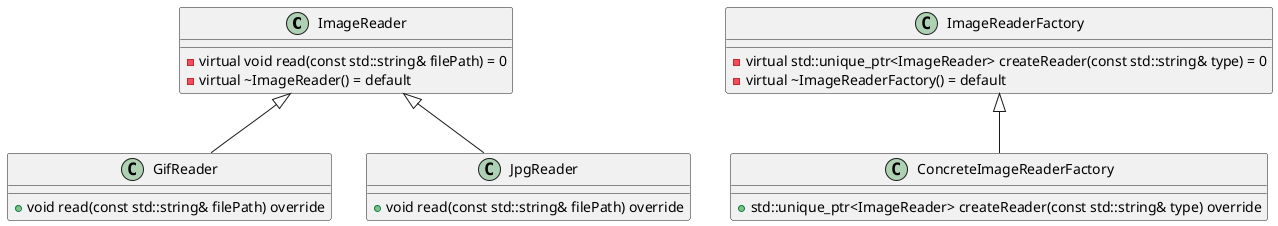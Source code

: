 @startuml

class ImageReader {
  -virtual void read(const std::string& filePath) = 0
  -virtual ~ImageReader() = default
}

class GifReader {
  +void read(const std::string& filePath) override
}

class JpgReader {
  +void read(const std::string& filePath) override
}

class ImageReaderFactory {
  -virtual std::unique_ptr<ImageReader> createReader(const std::string& type) = 0
  -virtual ~ImageReaderFactory() = default
}

class ConcreteImageReaderFactory {
  +std::unique_ptr<ImageReader> createReader(const std::string& type) override
}

ImageReader <|-- GifReader
ImageReader <|-- JpgReader

ImageReaderFactory <|-- ConcreteImageReaderFactory

@enduml
